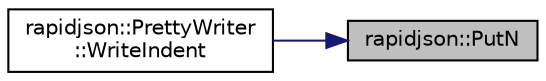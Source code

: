 digraph "rapidjson::PutN"
{
 // INTERACTIVE_SVG=YES
 // LATEX_PDF_SIZE
  edge [fontname="Helvetica",fontsize="10",labelfontname="Helvetica",labelfontsize="10"];
  node [fontname="Helvetica",fontsize="10",shape=record];
  rankdir="RL";
  Node40 [label="rapidjson::PutN",height=0.2,width=0.4,color="black", fillcolor="grey75", style="filled", fontcolor="black",tooltip="Implement specialized version of PutN() with memset() for better performance."];
  Node40 -> Node41 [dir="back",color="midnightblue",fontsize="10",style="solid",fontname="Helvetica"];
  Node41 [label="rapidjson::PrettyWriter\l::WriteIndent",height=0.2,width=0.4,color="black", fillcolor="white", style="filled",URL="$classrapidjson_1_1_pretty_writer.html#aa0bfa813b170d7fc27f1b370388861e4",tooltip=" "];
}
